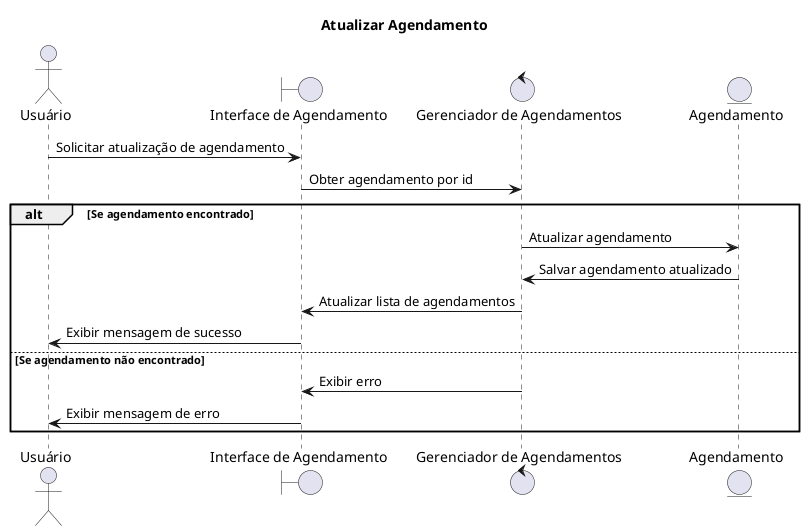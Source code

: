 @startuml Diagrama_Sequencia_3

title Atualizar Agendamento

actor foo1 as "Usuário"
boundary foo2 as "Interface de Agendamento"
control foo3 as "Gerenciador de Agendamentos"
entity foo4 as "Agendamento"

foo1 -> foo2 : Solicitar atualização de agendamento
foo2 -> foo3 : Obter agendamento por id

alt Se agendamento encontrado

    foo3 -> foo4 : Atualizar agendamento
    foo4 -> foo3 : Salvar agendamento atualizado
    foo3 -> foo2 : Atualizar lista de agendamentos
    foo2 -> foo1 : Exibir mensagem de sucesso

else Se agendamento não encontrado

    foo3 -> foo2 : Exibir erro
    foo2 -> foo1 : Exibir mensagem de erro

end
@enduml

